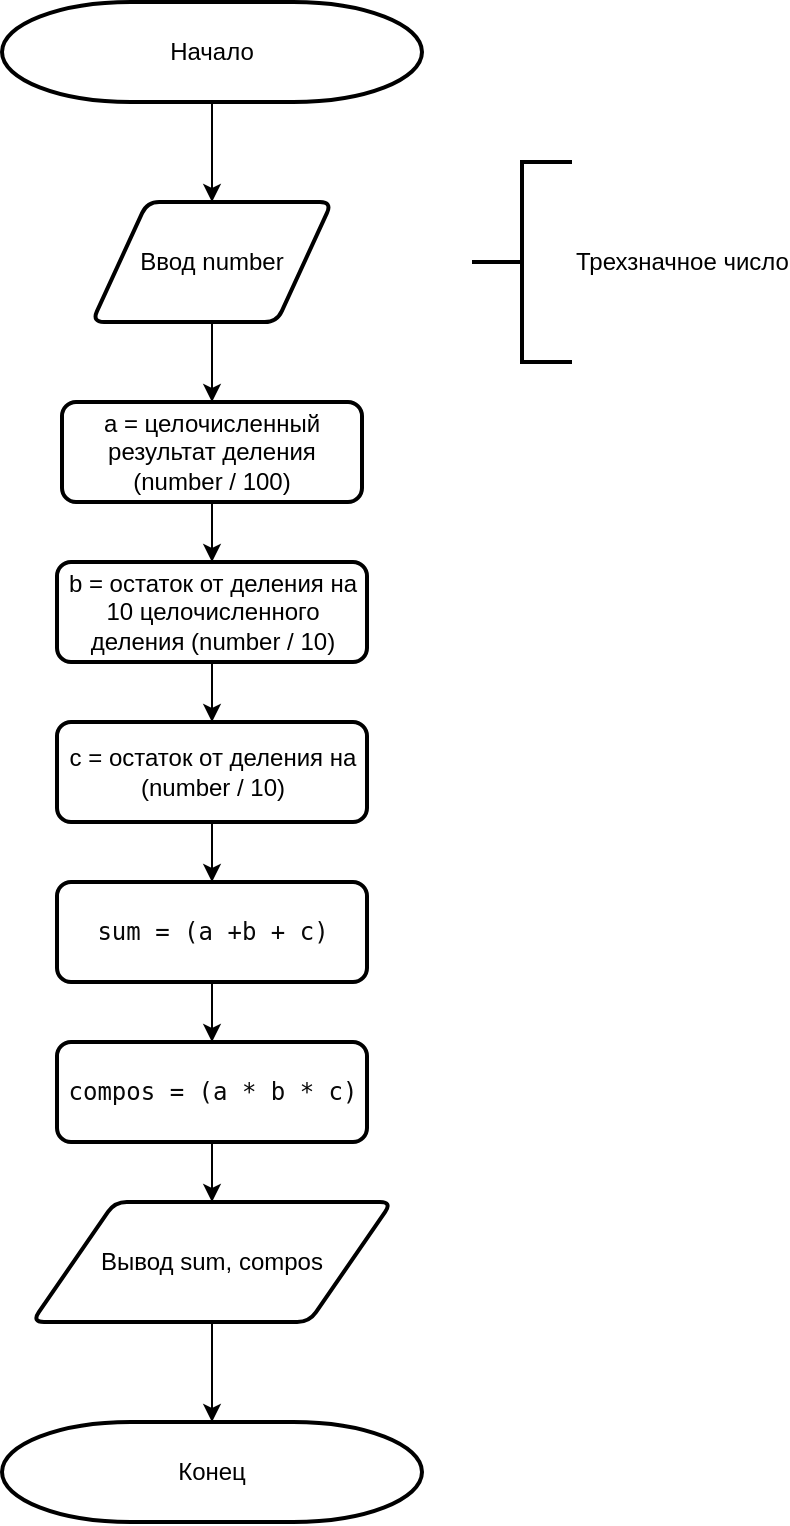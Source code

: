 <mxfile version="14.4.2" type="github" pages="4">
  <diagram id="5XFI8Sa_DAT4RWAG3dSO" name="task_1">
    <mxGraphModel dx="1422" dy="1931" grid="1" gridSize="10" guides="1" tooltips="1" connect="1" arrows="1" fold="1" page="1" pageScale="1" pageWidth="827" pageHeight="1169" math="0" shadow="0">
      <root>
        <mxCell id="0" />
        <mxCell id="1" parent="0" />
        <mxCell id="b6u0Kf7p3ecNAyS7Shin-2" value="Начало" style="strokeWidth=2;html=1;shape=mxgraph.flowchart.terminator;whiteSpace=wrap;" vertex="1" parent="1">
          <mxGeometry x="275" y="-1120" width="210" height="50" as="geometry" />
        </mxCell>
        <mxCell id="b6u0Kf7p3ecNAyS7Shin-5" value="Конец" style="strokeWidth=2;html=1;shape=mxgraph.flowchart.terminator;whiteSpace=wrap;" vertex="1" parent="1">
          <mxGeometry x="275" y="-410" width="210" height="50" as="geometry" />
        </mxCell>
        <mxCell id="b6u0Kf7p3ecNAyS7Shin-14" value="" style="edgeStyle=orthogonalEdgeStyle;rounded=0;orthogonalLoop=1;jettySize=auto;html=1;" edge="1" parent="1" source="b6u0Kf7p3ecNAyS7Shin-6" target="b6u0Kf7p3ecNAyS7Shin-9">
          <mxGeometry relative="1" as="geometry" />
        </mxCell>
        <mxCell id="b6u0Kf7p3ecNAyS7Shin-6" value="Ввод number" style="shape=parallelogram;html=1;strokeWidth=2;perimeter=parallelogramPerimeter;whiteSpace=wrap;rounded=1;arcSize=12;size=0.23;" vertex="1" parent="1">
          <mxGeometry x="320" y="-1020" width="120" height="60" as="geometry" />
        </mxCell>
        <mxCell id="b6u0Kf7p3ecNAyS7Shin-7" value="" style="endArrow=classic;html=1;exitX=0.5;exitY=1;exitDx=0;exitDy=0;exitPerimeter=0;entryX=0.5;entryY=0;entryDx=0;entryDy=0;" edge="1" parent="1" source="b6u0Kf7p3ecNAyS7Shin-2" target="b6u0Kf7p3ecNAyS7Shin-6">
          <mxGeometry width="50" height="50" relative="1" as="geometry">
            <mxPoint x="130" y="-850" as="sourcePoint" />
            <mxPoint x="300" y="-1000" as="targetPoint" />
          </mxGeometry>
        </mxCell>
        <mxCell id="b6u0Kf7p3ecNAyS7Shin-8" value="Трехзначное число" style="strokeWidth=2;html=1;shape=mxgraph.flowchart.annotation_2;align=left;labelPosition=right;pointerEvents=1;" vertex="1" parent="1">
          <mxGeometry x="510" y="-1040" width="50" height="100" as="geometry" />
        </mxCell>
        <mxCell id="b6u0Kf7p3ecNAyS7Shin-9" value="a = целочисленный результат деления (number / 100)" style="rounded=1;whiteSpace=wrap;html=1;absoluteArcSize=1;arcSize=14;strokeWidth=2;" vertex="1" parent="1">
          <mxGeometry x="305" y="-920" width="150" height="50" as="geometry" />
        </mxCell>
        <mxCell id="b6u0Kf7p3ecNAyS7Shin-10" value="b = остаток от деления на 10 целочисленного деления (number / 10)" style="rounded=1;whiteSpace=wrap;html=1;absoluteArcSize=1;arcSize=14;strokeWidth=2;" vertex="1" parent="1">
          <mxGeometry x="302.5" y="-840" width="155" height="50" as="geometry" />
        </mxCell>
        <mxCell id="RRPh5JnRPP8i9ZtNenRM-4" value="" style="edgeStyle=orthogonalEdgeStyle;rounded=0;orthogonalLoop=1;jettySize=auto;html=1;entryX=0.5;entryY=0;entryDx=0;entryDy=0;" edge="1" parent="1" source="b6u0Kf7p3ecNAyS7Shin-11" target="RRPh5JnRPP8i9ZtNenRM-2">
          <mxGeometry relative="1" as="geometry" />
        </mxCell>
        <mxCell id="b6u0Kf7p3ecNAyS7Shin-11" value="с = остаток от деления на (number / 10)" style="rounded=1;whiteSpace=wrap;html=1;absoluteArcSize=1;arcSize=14;strokeWidth=2;" vertex="1" parent="1">
          <mxGeometry x="302.5" y="-760" width="155" height="50" as="geometry" />
        </mxCell>
        <mxCell id="b6u0Kf7p3ecNAyS7Shin-13" value="Вывод sum, compos" style="shape=parallelogram;html=1;strokeWidth=2;perimeter=parallelogramPerimeter;whiteSpace=wrap;rounded=1;arcSize=12;size=0.23;" vertex="1" parent="1">
          <mxGeometry x="290" y="-520" width="180" height="60" as="geometry" />
        </mxCell>
        <mxCell id="b6u0Kf7p3ecNAyS7Shin-21" value="" style="endArrow=classic;html=1;exitX=0.5;exitY=1;exitDx=0;exitDy=0;entryX=0.5;entryY=0;entryDx=0;entryDy=0;" edge="1" parent="1" source="b6u0Kf7p3ecNAyS7Shin-9" target="b6u0Kf7p3ecNAyS7Shin-10">
          <mxGeometry width="50" height="50" relative="1" as="geometry">
            <mxPoint x="130" y="-760" as="sourcePoint" />
            <mxPoint x="383" y="-840" as="targetPoint" />
          </mxGeometry>
        </mxCell>
        <mxCell id="b6u0Kf7p3ecNAyS7Shin-23" value="" style="endArrow=classic;html=1;exitX=0.5;exitY=1;exitDx=0;exitDy=0;entryX=0.5;entryY=0;entryDx=0;entryDy=0;" edge="1" parent="1" source="b6u0Kf7p3ecNAyS7Shin-10" target="b6u0Kf7p3ecNAyS7Shin-11">
          <mxGeometry width="50" height="50" relative="1" as="geometry">
            <mxPoint x="130" y="-760" as="sourcePoint" />
            <mxPoint x="180" y="-810" as="targetPoint" />
          </mxGeometry>
        </mxCell>
        <mxCell id="b6u0Kf7p3ecNAyS7Shin-26" value="" style="endArrow=classic;html=1;entryX=0.5;entryY=0;entryDx=0;entryDy=0;exitX=0.5;exitY=1;exitDx=0;exitDy=0;entryPerimeter=0;" edge="1" parent="1" source="b6u0Kf7p3ecNAyS7Shin-13" target="b6u0Kf7p3ecNAyS7Shin-5">
          <mxGeometry width="50" height="50" relative="1" as="geometry">
            <mxPoint x="390" y="-700" as="sourcePoint" />
            <mxPoint x="390" y="-670" as="targetPoint" />
          </mxGeometry>
        </mxCell>
        <mxCell id="RRPh5JnRPP8i9ZtNenRM-6" value="" style="edgeStyle=orthogonalEdgeStyle;rounded=0;orthogonalLoop=1;jettySize=auto;html=1;" edge="1" parent="1" source="RRPh5JnRPP8i9ZtNenRM-2" target="RRPh5JnRPP8i9ZtNenRM-3">
          <mxGeometry relative="1" as="geometry" />
        </mxCell>
        <mxCell id="RRPh5JnRPP8i9ZtNenRM-2" value="&lt;pre style=&quot;background-color: #ffffff ; color: #080808 ; font-family: &amp;#34;jetbrains mono&amp;#34; , monospace ; font-size: 9 8pt&quot;&gt;sum = (a +b + c)&lt;/pre&gt;" style="rounded=1;whiteSpace=wrap;html=1;absoluteArcSize=1;arcSize=14;strokeWidth=2;" vertex="1" parent="1">
          <mxGeometry x="302.5" y="-680" width="155" height="50" as="geometry" />
        </mxCell>
        <mxCell id="RRPh5JnRPP8i9ZtNenRM-7" value="" style="edgeStyle=orthogonalEdgeStyle;rounded=0;orthogonalLoop=1;jettySize=auto;html=1;" edge="1" parent="1" source="RRPh5JnRPP8i9ZtNenRM-3" target="b6u0Kf7p3ecNAyS7Shin-13">
          <mxGeometry relative="1" as="geometry" />
        </mxCell>
        <mxCell id="RRPh5JnRPP8i9ZtNenRM-3" value="&lt;pre style=&quot;background-color: #ffffff ; color: #080808 ; font-family: &amp;#34;jetbrains mono&amp;#34; , monospace ; font-size: 9 8pt&quot;&gt;compos = (a * b * c)&lt;/pre&gt;" style="rounded=1;whiteSpace=wrap;html=1;absoluteArcSize=1;arcSize=14;strokeWidth=2;" vertex="1" parent="1">
          <mxGeometry x="302.5" y="-600" width="155" height="50" as="geometry" />
        </mxCell>
      </root>
    </mxGraphModel>
  </diagram>
  <diagram id="9hMM0AHbcYSErJFH2D_j" name="task_3">
    <mxGraphModel dx="1422" dy="762" grid="1" gridSize="10" guides="1" tooltips="1" connect="1" arrows="1" fold="1" page="1" pageScale="1" pageWidth="827" pageHeight="1169" math="0" shadow="0">
      <root>
        <mxCell id="VrR1YR69nGg6htSDtJsv-0" />
        <mxCell id="VrR1YR69nGg6htSDtJsv-1" parent="VrR1YR69nGg6htSDtJsv-0" />
        <mxCell id="VrR1YR69nGg6htSDtJsv-2" value="Начало" style="strokeWidth=2;html=1;shape=mxgraph.flowchart.terminator;whiteSpace=wrap;" vertex="1" parent="VrR1YR69nGg6htSDtJsv-1">
          <mxGeometry x="270" y="80" width="210" height="50" as="geometry" />
        </mxCell>
        <mxCell id="BvVolLIFsdAr0Dvz_sM5-10" value="" style="edgeStyle=orthogonalEdgeStyle;rounded=0;orthogonalLoop=1;jettySize=auto;html=1;" edge="1" parent="VrR1YR69nGg6htSDtJsv-1" source="jQ2OUorQbzWSJs6VlVM7-0" target="BvVolLIFsdAr0Dvz_sM5-0">
          <mxGeometry relative="1" as="geometry" />
        </mxCell>
        <mxCell id="jQ2OUorQbzWSJs6VlVM7-0" value="Ввод x1, x2, y1, y2" style="shape=parallelogram;html=1;strokeWidth=2;perimeter=parallelogramPerimeter;whiteSpace=wrap;rounded=1;arcSize=12;size=0.23;" vertex="1" parent="VrR1YR69nGg6htSDtJsv-1">
          <mxGeometry x="295" y="170" width="160" height="60" as="geometry" />
        </mxCell>
        <mxCell id="BvVolLIFsdAr0Dvz_sM5-11" value="" style="edgeStyle=orthogonalEdgeStyle;rounded=0;orthogonalLoop=1;jettySize=auto;html=1;" edge="1" parent="VrR1YR69nGg6htSDtJsv-1" source="BvVolLIFsdAr0Dvz_sM5-0" target="BvVolLIFsdAr0Dvz_sM5-1">
          <mxGeometry relative="1" as="geometry" />
        </mxCell>
        <mxCell id="BvVolLIFsdAr0Dvz_sM5-0" value="&lt;pre style=&quot;background-color: #ffffff ; color: #080808 ; font-family: &amp;#34;jetbrains mono&amp;#34; , monospace ; font-size: 9 8pt&quot;&gt;k = (y1 - y2) / (x1 - x2)&lt;/pre&gt;" style="rounded=1;whiteSpace=wrap;html=1;absoluteArcSize=1;arcSize=14;strokeWidth=2;" vertex="1" parent="VrR1YR69nGg6htSDtJsv-1">
          <mxGeometry x="260" y="270" width="230" height="50" as="geometry" />
        </mxCell>
        <mxCell id="BvVolLIFsdAr0Dvz_sM5-12" value="" style="edgeStyle=orthogonalEdgeStyle;rounded=0;orthogonalLoop=1;jettySize=auto;html=1;" edge="1" parent="VrR1YR69nGg6htSDtJsv-1" source="BvVolLIFsdAr0Dvz_sM5-1" target="BvVolLIFsdAr0Dvz_sM5-2">
          <mxGeometry relative="1" as="geometry" />
        </mxCell>
        <mxCell id="BvVolLIFsdAr0Dvz_sM5-1" value="&lt;pre style=&quot;background-color: #ffffff ; color: #080808 ; font-family: &amp;#34;jetbrains mono&amp;#34; , monospace ; font-size: 9 8pt&quot;&gt;&lt;pre style=&quot;font-family: &amp;#34;jetbrains mono&amp;#34; , monospace&quot;&gt;b = y2 - k * x2&lt;/pre&gt;&lt;/pre&gt;" style="rounded=1;whiteSpace=wrap;html=1;absoluteArcSize=1;arcSize=14;strokeWidth=2;" vertex="1" parent="VrR1YR69nGg6htSDtJsv-1">
          <mxGeometry x="260" y="360" width="230" height="50" as="geometry" />
        </mxCell>
        <mxCell id="BvVolLIFsdAr0Dvz_sM5-13" value="" style="edgeStyle=orthogonalEdgeStyle;rounded=0;orthogonalLoop=1;jettySize=auto;html=1;" edge="1" parent="VrR1YR69nGg6htSDtJsv-1" source="BvVolLIFsdAr0Dvz_sM5-2" target="BvVolLIFsdAr0Dvz_sM5-3">
          <mxGeometry relative="1" as="geometry" />
        </mxCell>
        <mxCell id="BvVolLIFsdAr0Dvz_sM5-2" value="Вывод kx + b" style="shape=parallelogram;html=1;strokeWidth=2;perimeter=parallelogramPerimeter;whiteSpace=wrap;rounded=1;arcSize=12;size=0.23;" vertex="1" parent="VrR1YR69nGg6htSDtJsv-1">
          <mxGeometry x="295" y="440" width="160" height="60" as="geometry" />
        </mxCell>
        <mxCell id="BvVolLIFsdAr0Dvz_sM5-3" value="Конец" style="strokeWidth=2;html=1;shape=mxgraph.flowchart.terminator;whiteSpace=wrap;" vertex="1" parent="VrR1YR69nGg6htSDtJsv-1">
          <mxGeometry x="270" y="534.5" width="210" height="50" as="geometry" />
        </mxCell>
        <mxCell id="BvVolLIFsdAr0Dvz_sM5-4" value="" style="endArrow=classic;html=1;exitX=0.5;exitY=1;exitDx=0;exitDy=0;exitPerimeter=0;entryX=0.5;entryY=0;entryDx=0;entryDy=0;" edge="1" parent="VrR1YR69nGg6htSDtJsv-1" source="VrR1YR69nGg6htSDtJsv-2" target="jQ2OUorQbzWSJs6VlVM7-0">
          <mxGeometry width="50" height="50" relative="1" as="geometry">
            <mxPoint x="490" y="140" as="sourcePoint" />
            <mxPoint x="540" y="90" as="targetPoint" />
          </mxGeometry>
        </mxCell>
      </root>
    </mxGraphModel>
  </diagram>
  <diagram id="h5OOuQLsZdIT2OO_Nc21" name="task_5">
    <mxGraphModel dx="1422" dy="762" grid="1" gridSize="10" guides="1" tooltips="1" connect="1" arrows="1" fold="1" page="1" pageScale="1" pageWidth="827" pageHeight="1169" math="0" shadow="0">
      <root>
        <mxCell id="kCYSnqfNCfzq7AOxYx6D-0" />
        <mxCell id="kCYSnqfNCfzq7AOxYx6D-1" parent="kCYSnqfNCfzq7AOxYx6D-0" />
        <mxCell id="RYO9qaupsshdUceyCa_G-2" value="" style="edgeStyle=orthogonalEdgeStyle;rounded=0;orthogonalLoop=1;jettySize=auto;html=1;" edge="1" parent="kCYSnqfNCfzq7AOxYx6D-1" source="kCYSnqfNCfzq7AOxYx6D-2" target="X3r7oSbqgWnwouoCKKMz-0">
          <mxGeometry relative="1" as="geometry" />
        </mxCell>
        <mxCell id="kCYSnqfNCfzq7AOxYx6D-2" value="Начало" style="strokeWidth=2;html=1;shape=mxgraph.flowchart.terminator;whiteSpace=wrap;" vertex="1" parent="kCYSnqfNCfzq7AOxYx6D-1">
          <mxGeometry x="309" y="70" width="210" height="50" as="geometry" />
        </mxCell>
        <mxCell id="RYO9qaupsshdUceyCa_G-3" value="" style="edgeStyle=orthogonalEdgeStyle;rounded=0;orthogonalLoop=1;jettySize=auto;html=1;" edge="1" parent="kCYSnqfNCfzq7AOxYx6D-1" source="X3r7oSbqgWnwouoCKKMz-0" target="X3r7oSbqgWnwouoCKKMz-1">
          <mxGeometry relative="1" as="geometry" />
        </mxCell>
        <mxCell id="X3r7oSbqgWnwouoCKKMz-0" value="Ввод symb_1, symb_2" style="shape=parallelogram;html=1;strokeWidth=2;perimeter=parallelogramPerimeter;whiteSpace=wrap;rounded=1;arcSize=12;size=0.23;" vertex="1" parent="kCYSnqfNCfzq7AOxYx6D-1">
          <mxGeometry x="326" y="160" width="176" height="60" as="geometry" />
        </mxCell>
        <mxCell id="RYO9qaupsshdUceyCa_G-4" value="" style="edgeStyle=orthogonalEdgeStyle;rounded=0;orthogonalLoop=1;jettySize=auto;html=1;" edge="1" parent="kCYSnqfNCfzq7AOxYx6D-1" source="X3r7oSbqgWnwouoCKKMz-1" target="X3r7oSbqgWnwouoCKKMz-3">
          <mxGeometry relative="1" as="geometry" />
        </mxCell>
        <mxCell id="X3r7oSbqgWnwouoCKKMz-1" value="a = номер symb_1 в таблице ASCII" style="rounded=1;whiteSpace=wrap;html=1;absoluteArcSize=1;arcSize=14;strokeWidth=2;" vertex="1" parent="kCYSnqfNCfzq7AOxYx6D-1">
          <mxGeometry x="334" y="260" width="160" height="60" as="geometry" />
        </mxCell>
        <mxCell id="RYO9qaupsshdUceyCa_G-5" value="" style="edgeStyle=orthogonalEdgeStyle;rounded=0;orthogonalLoop=1;jettySize=auto;html=1;entryX=0.5;entryY=0;entryDx=0;entryDy=0;" edge="1" parent="kCYSnqfNCfzq7AOxYx6D-1" source="X3r7oSbqgWnwouoCKKMz-3" target="X3r7oSbqgWnwouoCKKMz-4">
          <mxGeometry relative="1" as="geometry" />
        </mxCell>
        <mxCell id="X3r7oSbqgWnwouoCKKMz-3" value="b = номер symb_2 в таблице ASCII" style="rounded=1;whiteSpace=wrap;html=1;absoluteArcSize=1;arcSize=14;strokeWidth=2;" vertex="1" parent="kCYSnqfNCfzq7AOxYx6D-1">
          <mxGeometry x="334" y="350" width="160" height="60" as="geometry" />
        </mxCell>
        <mxCell id="X3r7oSbqgWnwouoCKKMz-4" value="number_a&amp;nbsp; = a - 96" style="rounded=1;whiteSpace=wrap;html=1;absoluteArcSize=1;arcSize=14;strokeWidth=2;" vertex="1" parent="kCYSnqfNCfzq7AOxYx6D-1">
          <mxGeometry x="334" y="440" width="160" height="60" as="geometry" />
        </mxCell>
        <mxCell id="RYO9qaupsshdUceyCa_G-7" value="" style="edgeStyle=orthogonalEdgeStyle;rounded=0;orthogonalLoop=1;jettySize=auto;html=1;" edge="1" parent="kCYSnqfNCfzq7AOxYx6D-1" source="X3r7oSbqgWnwouoCKKMz-5" target="X3r7oSbqgWnwouoCKKMz-6">
          <mxGeometry relative="1" as="geometry" />
        </mxCell>
        <mxCell id="X3r7oSbqgWnwouoCKKMz-5" value="number_b&amp;nbsp; = b - 96" style="rounded=1;whiteSpace=wrap;html=1;absoluteArcSize=1;arcSize=14;strokeWidth=2;" vertex="1" parent="kCYSnqfNCfzq7AOxYx6D-1">
          <mxGeometry x="334" y="525" width="160" height="60" as="geometry" />
        </mxCell>
        <mxCell id="RYO9qaupsshdUceyCa_G-8" value="" style="edgeStyle=orthogonalEdgeStyle;rounded=0;orthogonalLoop=1;jettySize=auto;html=1;" edge="1" parent="kCYSnqfNCfzq7AOxYx6D-1" source="X3r7oSbqgWnwouoCKKMz-6" target="RYO9qaupsshdUceyCa_G-0">
          <mxGeometry relative="1" as="geometry" />
        </mxCell>
        <mxCell id="X3r7oSbqgWnwouoCKKMz-6" value="differ = |number_a - number_b| - 1" style="rounded=1;whiteSpace=wrap;html=1;absoluteArcSize=1;arcSize=14;strokeWidth=2;" vertex="1" parent="kCYSnqfNCfzq7AOxYx6D-1">
          <mxGeometry x="334" y="620" width="160" height="60" as="geometry" />
        </mxCell>
        <mxCell id="RYO9qaupsshdUceyCa_G-9" value="" style="edgeStyle=orthogonalEdgeStyle;rounded=0;orthogonalLoop=1;jettySize=auto;html=1;" edge="1" parent="kCYSnqfNCfzq7AOxYx6D-1" source="RYO9qaupsshdUceyCa_G-0" target="RYO9qaupsshdUceyCa_G-1">
          <mxGeometry relative="1" as="geometry" />
        </mxCell>
        <mxCell id="RYO9qaupsshdUceyCa_G-0" value="number_a, number_b, differ" style="shape=parallelogram;html=1;strokeWidth=2;perimeter=parallelogramPerimeter;whiteSpace=wrap;rounded=1;arcSize=12;size=0.23;" vertex="1" parent="kCYSnqfNCfzq7AOxYx6D-1">
          <mxGeometry x="304" y="720" width="220" height="60" as="geometry" />
        </mxCell>
        <mxCell id="RYO9qaupsshdUceyCa_G-1" value="Конец" style="strokeWidth=2;html=1;shape=mxgraph.flowchart.terminator;whiteSpace=wrap;" vertex="1" parent="kCYSnqfNCfzq7AOxYx6D-1">
          <mxGeometry x="309" y="810" width="210" height="50" as="geometry" />
        </mxCell>
        <mxCell id="RYO9qaupsshdUceyCa_G-6" value="" style="endArrow=classic;html=1;entryX=0.5;entryY=0;entryDx=0;entryDy=0;exitX=0.5;exitY=1;exitDx=0;exitDy=0;" edge="1" parent="kCYSnqfNCfzq7AOxYx6D-1" source="X3r7oSbqgWnwouoCKKMz-4" target="X3r7oSbqgWnwouoCKKMz-5">
          <mxGeometry width="50" height="50" relative="1" as="geometry">
            <mxPoint x="390" y="430" as="sourcePoint" />
            <mxPoint x="440" y="380" as="targetPoint" />
          </mxGeometry>
        </mxCell>
      </root>
    </mxGraphModel>
  </diagram>
  <diagram id="FYJLhwxUZZpIr1FsLVfF" name="task_6">
    <mxGraphModel dx="1422" dy="762" grid="1" gridSize="10" guides="1" tooltips="1" connect="1" arrows="1" fold="1" page="1" pageScale="1" pageWidth="827" pageHeight="1169" math="0" shadow="0">
      <root>
        <mxCell id="IyXX5d5C-wYxse0S6Qvi-0" />
        <mxCell id="IyXX5d5C-wYxse0S6Qvi-1" parent="IyXX5d5C-wYxse0S6Qvi-0" />
        <mxCell id="BXPbLFFKroJvHCW2whQ--3" value="" style="edgeStyle=orthogonalEdgeStyle;rounded=0;orthogonalLoop=1;jettySize=auto;html=1;" edge="1" parent="IyXX5d5C-wYxse0S6Qvi-1" source="9TVftu9fqtAEV39ygGTt-0" target="BXPbLFFKroJvHCW2whQ--0">
          <mxGeometry relative="1" as="geometry" />
        </mxCell>
        <mxCell id="9TVftu9fqtAEV39ygGTt-0" value="Начало" style="strokeWidth=2;html=1;shape=mxgraph.flowchart.terminator;whiteSpace=wrap;" vertex="1" parent="IyXX5d5C-wYxse0S6Qvi-1">
          <mxGeometry x="309" y="80" width="210" height="50" as="geometry" />
        </mxCell>
        <mxCell id="BXPbLFFKroJvHCW2whQ--4" value="" style="edgeStyle=orthogonalEdgeStyle;rounded=0;orthogonalLoop=1;jettySize=auto;html=1;" edge="1" parent="IyXX5d5C-wYxse0S6Qvi-1" source="BXPbLFFKroJvHCW2whQ--0" target="BXPbLFFKroJvHCW2whQ--2">
          <mxGeometry relative="1" as="geometry" />
        </mxCell>
        <mxCell id="BXPbLFFKroJvHCW2whQ--0" value="Ввод number" style="shape=parallelogram;html=1;strokeWidth=2;perimeter=parallelogramPerimeter;whiteSpace=wrap;rounded=1;arcSize=12;size=0.23;" vertex="1" parent="IyXX5d5C-wYxse0S6Qvi-1">
          <mxGeometry x="326" y="170" width="176" height="60" as="geometry" />
        </mxCell>
        <mxCell id="BXPbLFFKroJvHCW2whQ--1" value="Порядковый номер буквы&lt;br&gt;&amp;nbsp;в английском алфавите" style="strokeWidth=2;html=1;shape=mxgraph.flowchart.annotation_2;align=left;labelPosition=right;pointerEvents=1;" vertex="1" parent="IyXX5d5C-wYxse0S6Qvi-1">
          <mxGeometry x="550" y="150" width="50" height="100" as="geometry" />
        </mxCell>
        <mxCell id="BXPbLFFKroJvHCW2whQ--7" value="" style="edgeStyle=orthogonalEdgeStyle;rounded=0;orthogonalLoop=1;jettySize=auto;html=1;" edge="1" parent="IyXX5d5C-wYxse0S6Qvi-1" source="BXPbLFFKroJvHCW2whQ--2" target="BXPbLFFKroJvHCW2whQ--5">
          <mxGeometry relative="1" as="geometry" />
        </mxCell>
        <mxCell id="BXPbLFFKroJvHCW2whQ--2" value="symb = символ в таблице ASCII по номеру (number + 96)" style="rounded=1;whiteSpace=wrap;html=1;absoluteArcSize=1;arcSize=14;strokeWidth=2;" vertex="1" parent="IyXX5d5C-wYxse0S6Qvi-1">
          <mxGeometry x="319" y="280" width="190" height="50" as="geometry" />
        </mxCell>
        <mxCell id="BXPbLFFKroJvHCW2whQ--8" value="" style="edgeStyle=orthogonalEdgeStyle;rounded=0;orthogonalLoop=1;jettySize=auto;html=1;" edge="1" parent="IyXX5d5C-wYxse0S6Qvi-1" source="BXPbLFFKroJvHCW2whQ--5" target="BXPbLFFKroJvHCW2whQ--6">
          <mxGeometry relative="1" as="geometry" />
        </mxCell>
        <mxCell id="BXPbLFFKroJvHCW2whQ--5" value="Вывод symb" style="shape=parallelogram;html=1;strokeWidth=2;perimeter=parallelogramPerimeter;whiteSpace=wrap;rounded=1;arcSize=12;size=0.23;" vertex="1" parent="IyXX5d5C-wYxse0S6Qvi-1">
          <mxGeometry x="326" y="370" width="176" height="60" as="geometry" />
        </mxCell>
        <mxCell id="BXPbLFFKroJvHCW2whQ--6" value="Конец" style="strokeWidth=2;html=1;shape=mxgraph.flowchart.terminator;whiteSpace=wrap;" vertex="1" parent="IyXX5d5C-wYxse0S6Qvi-1">
          <mxGeometry x="309" y="460" width="210" height="50" as="geometry" />
        </mxCell>
      </root>
    </mxGraphModel>
  </diagram>
</mxfile>
